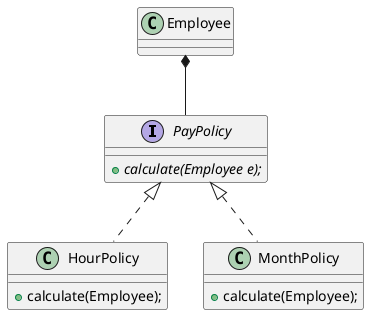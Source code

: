 @startuml
interface PayPolicy {
    + {abstract} calculate(Employee e);
}

class HourPolicy implements PayPolicy {
    + calculate(Employee);
}

class MonthPolicy implements PayPolicy {
    + calculate(Employee);
}

Employee *-- PayPolicy
@enduml